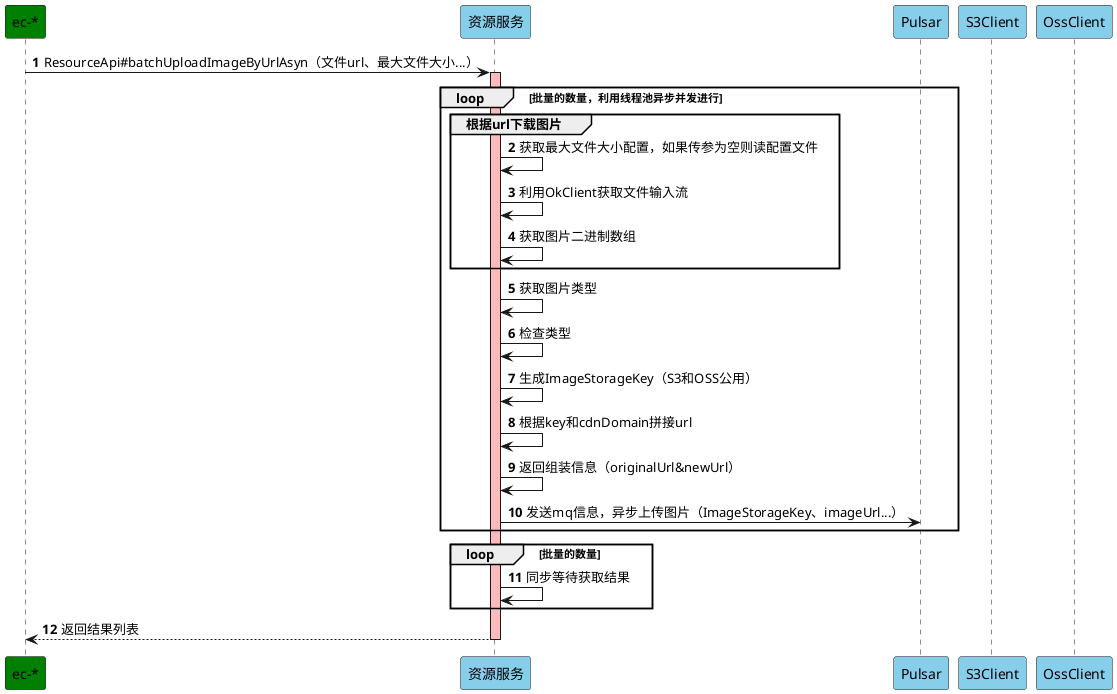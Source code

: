 @startuml
'https://plantuml.com/sequence-diagram

autonumber
participant "ec-*" as Service #green
participant "资源服务" as Resource #skyblue
participant "Pulsar" as Pulsar #skyblue
participant "S3Client" as S3 #skyblue
participant "OssClient" as OSS #skyblue

Service -> Resource: ResourceApi#batchUploadImageByUrlAsyn（文件url、最大文件大小...）
activate Resource #FFBBBB
loop 批量的数量，利用线程池异步并发进行
group 根据url下载图片
Resource -> Resource: 获取最大文件大小配置，如果传参为空则读配置文件
Resource -> Resource: 利用OkClient获取文件输入流
Resource -> Resource: 获取图片二进制数组
end
Resource -> Resource: 获取图片类型
Resource -> Resource: 检查类型
Resource -> Resource: 生成ImageStorageKey（S3和OSS公用）
Resource -> Resource: 根据key和cdnDomain拼接url
Resource -> Resource: 返回组装信息（originalUrl&newUrl）
Resource -> Pulsar: 发送mq信息，异步上传图片（ImageStorageKey、imageUrl...）
end
loop 批量的数量
Resource -> Resource: 同步等待获取结果
end
Resource --> Service: 返回结果列表
deactivate Resource #FFBBBB
@enduml